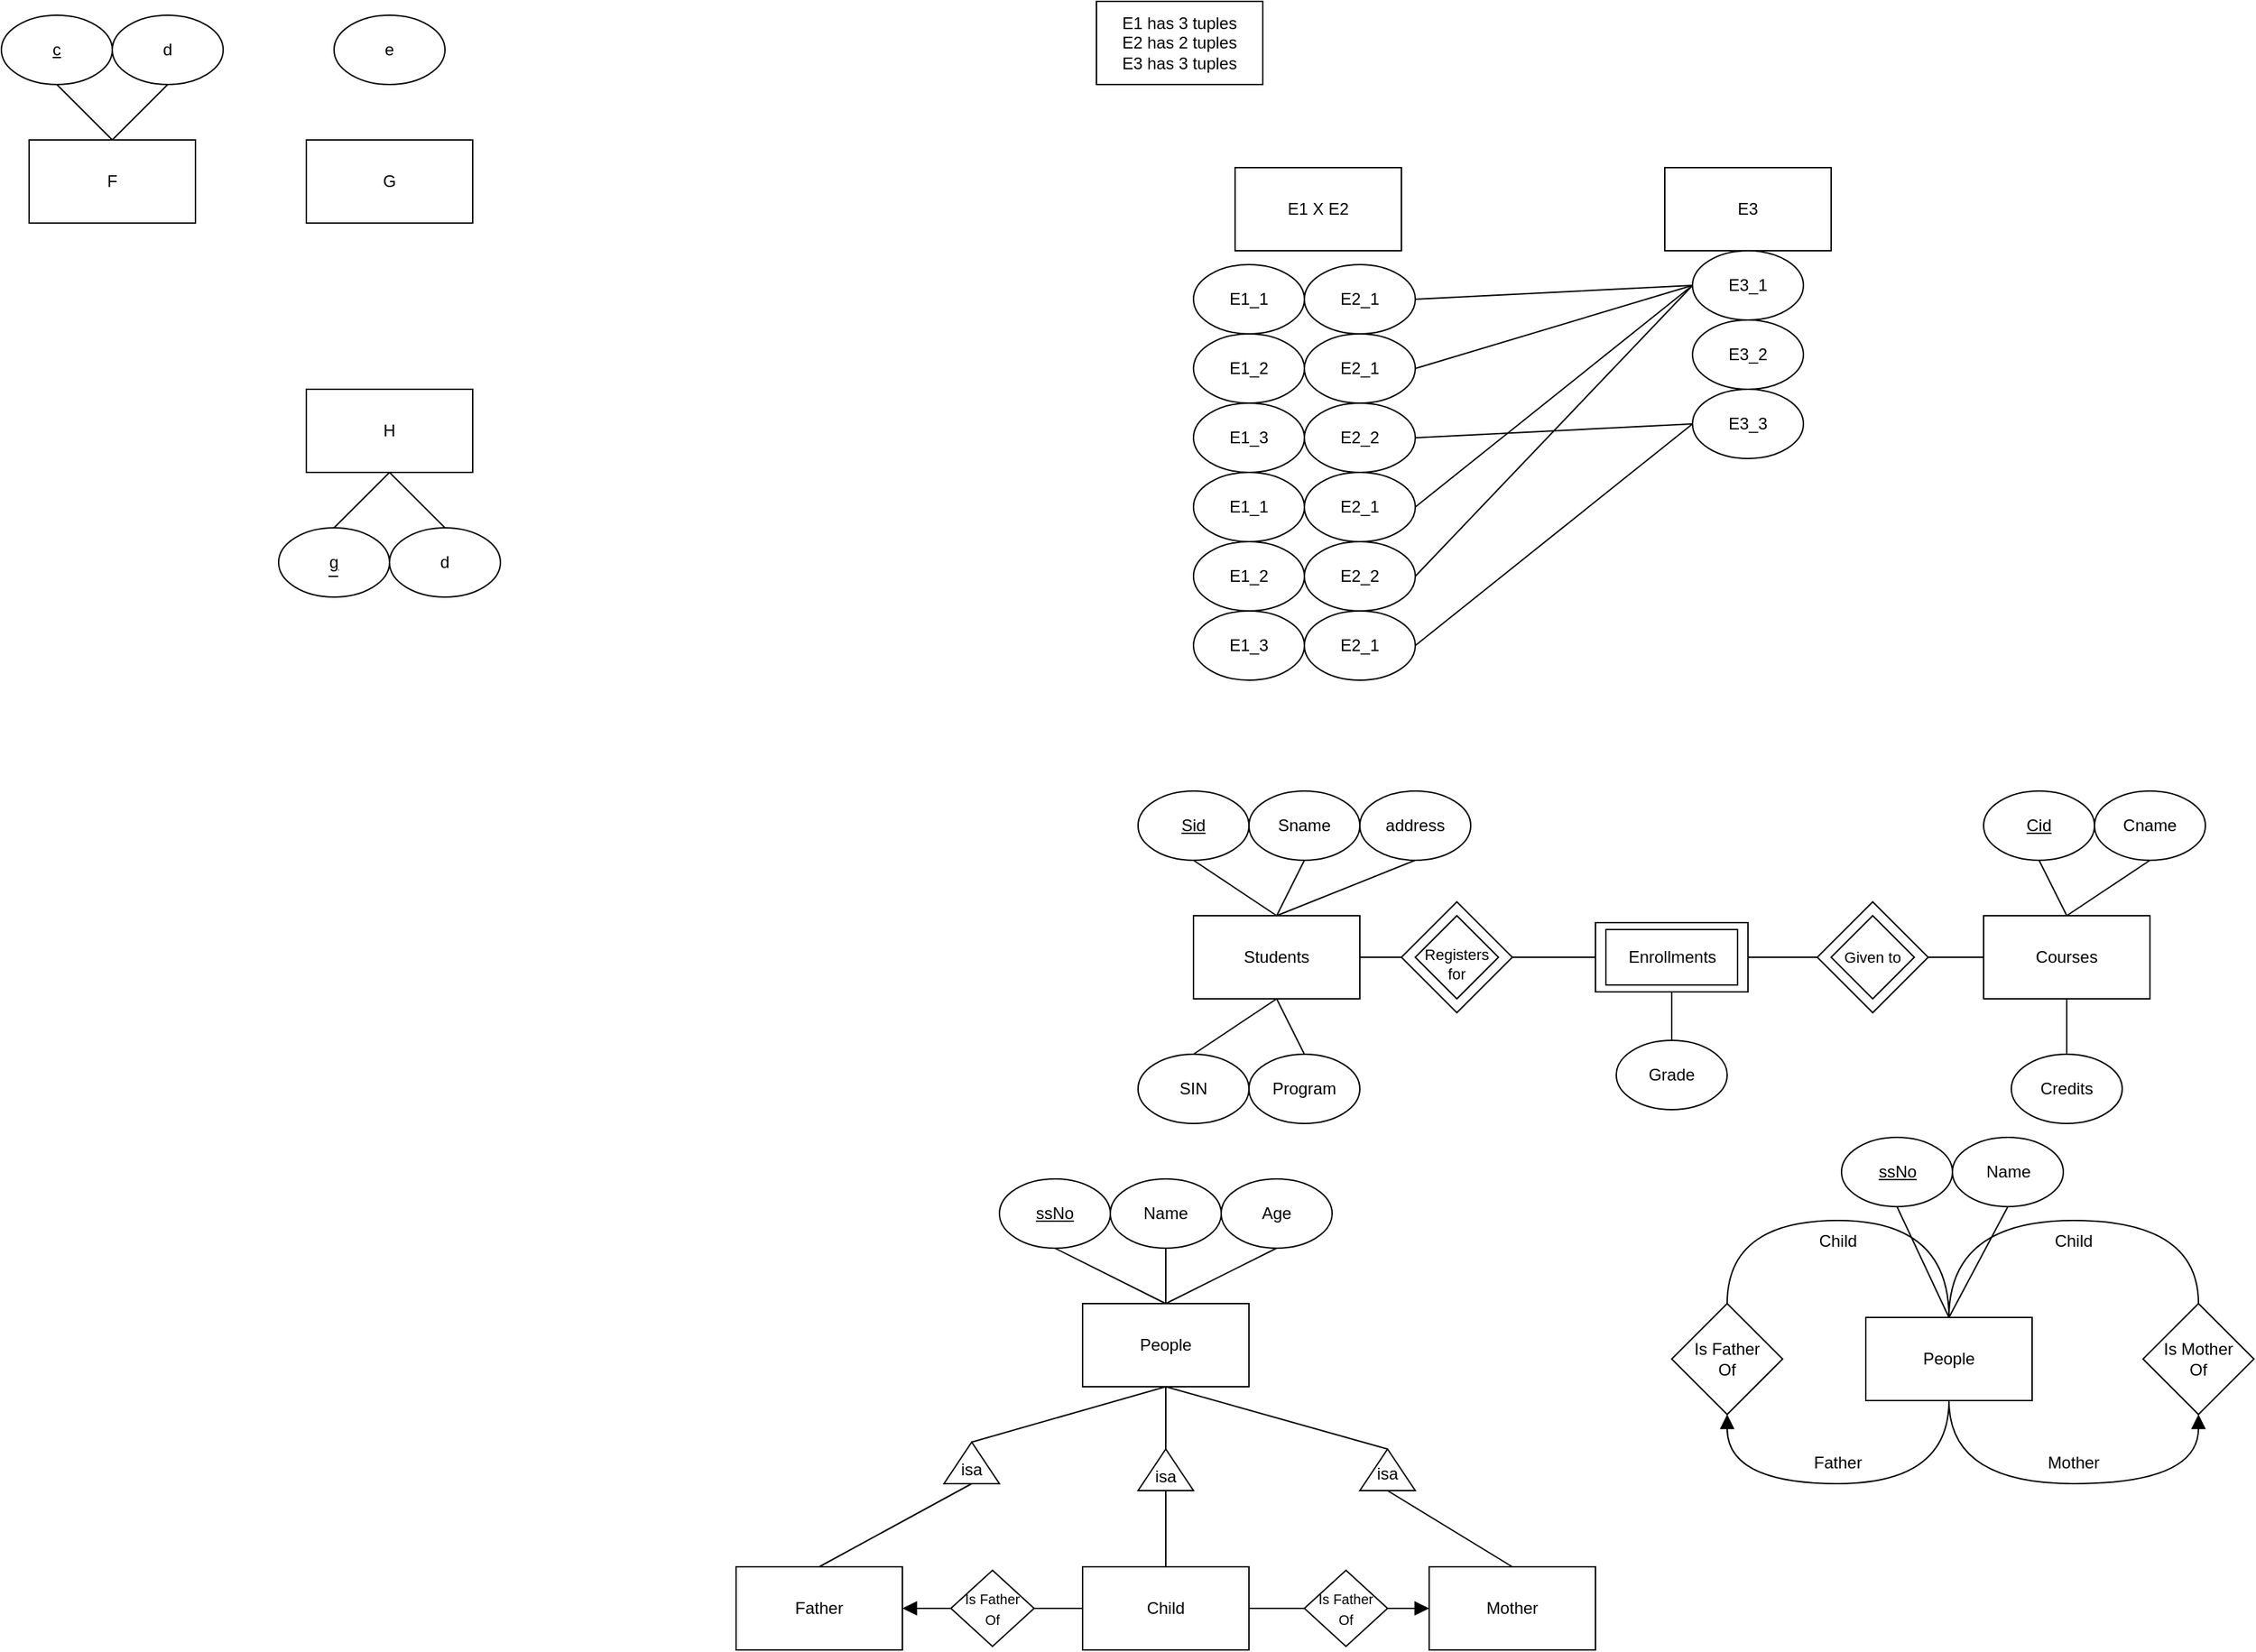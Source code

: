 <mxfile version="26.0.14">
  <diagram name="Page-1" id="ioZMCcdl6tFLgFhenAHJ">
    <mxGraphModel dx="1441" dy="625" grid="1" gridSize="10" guides="1" tooltips="1" connect="1" arrows="1" fold="1" page="1" pageScale="1" pageWidth="850" pageHeight="1100" math="0" shadow="0">
      <root>
        <mxCell id="0" />
        <mxCell id="1" parent="0" />
        <mxCell id="m-kKn_yDEd9-EeiDfFCF-27" value="" style="rounded=0;whiteSpace=wrap;html=1;" parent="1" vertex="1">
          <mxGeometry x="370" y="685" width="110" height="50" as="geometry" />
        </mxCell>
        <mxCell id="a4W7YT4PNdv-LCpokGBB-1" value="E1 has 3 tuples&lt;div&gt;E2 has 2 tuples&lt;/div&gt;&lt;div&gt;E3 has 3 tuples&lt;/div&gt;" style="rounded=0;whiteSpace=wrap;html=1;" parent="1" vertex="1">
          <mxGeometry x="10" y="20" width="120" height="60" as="geometry" />
        </mxCell>
        <mxCell id="a4W7YT4PNdv-LCpokGBB-2" value="E1_1" style="ellipse;whiteSpace=wrap;html=1;" parent="1" vertex="1">
          <mxGeometry x="80" y="210" width="80" height="50" as="geometry" />
        </mxCell>
        <mxCell id="a4W7YT4PNdv-LCpokGBB-3" value="E1_2" style="ellipse;whiteSpace=wrap;html=1;" parent="1" vertex="1">
          <mxGeometry x="80" y="260" width="80" height="50" as="geometry" />
        </mxCell>
        <mxCell id="a4W7YT4PNdv-LCpokGBB-4" value="E1_3" style="ellipse;whiteSpace=wrap;html=1;" parent="1" vertex="1">
          <mxGeometry x="80" y="310" width="80" height="50" as="geometry" />
        </mxCell>
        <mxCell id="a4W7YT4PNdv-LCpokGBB-5" value="E1 X E2" style="rounded=0;whiteSpace=wrap;html=1;" parent="1" vertex="1">
          <mxGeometry x="110" y="140" width="120" height="60" as="geometry" />
        </mxCell>
        <mxCell id="a4W7YT4PNdv-LCpokGBB-6" value="E1_1" style="ellipse;whiteSpace=wrap;html=1;" parent="1" vertex="1">
          <mxGeometry x="80" y="360" width="80" height="50" as="geometry" />
        </mxCell>
        <mxCell id="a4W7YT4PNdv-LCpokGBB-7" value="E1_2" style="ellipse;whiteSpace=wrap;html=1;" parent="1" vertex="1">
          <mxGeometry x="80" y="410" width="80" height="50" as="geometry" />
        </mxCell>
        <mxCell id="a4W7YT4PNdv-LCpokGBB-8" value="E1_3" style="ellipse;whiteSpace=wrap;html=1;" parent="1" vertex="1">
          <mxGeometry x="80" y="460" width="80" height="50" as="geometry" />
        </mxCell>
        <mxCell id="a4W7YT4PNdv-LCpokGBB-9" value="E2_1" style="ellipse;whiteSpace=wrap;html=1;" parent="1" vertex="1">
          <mxGeometry x="160" y="210" width="80" height="50" as="geometry" />
        </mxCell>
        <mxCell id="a4W7YT4PNdv-LCpokGBB-10" value="E2_1" style="ellipse;whiteSpace=wrap;html=1;" parent="1" vertex="1">
          <mxGeometry x="160" y="260" width="80" height="50" as="geometry" />
        </mxCell>
        <mxCell id="a4W7YT4PNdv-LCpokGBB-11" value="E2_2" style="ellipse;whiteSpace=wrap;html=1;" parent="1" vertex="1">
          <mxGeometry x="160" y="310" width="80" height="50" as="geometry" />
        </mxCell>
        <mxCell id="a4W7YT4PNdv-LCpokGBB-12" value="E2_1" style="ellipse;whiteSpace=wrap;html=1;" parent="1" vertex="1">
          <mxGeometry x="160" y="360" width="80" height="50" as="geometry" />
        </mxCell>
        <mxCell id="a4W7YT4PNdv-LCpokGBB-13" value="E2_2" style="ellipse;whiteSpace=wrap;html=1;" parent="1" vertex="1">
          <mxGeometry x="160" y="410" width="80" height="50" as="geometry" />
        </mxCell>
        <mxCell id="a4W7YT4PNdv-LCpokGBB-14" value="E2_1" style="ellipse;whiteSpace=wrap;html=1;" parent="1" vertex="1">
          <mxGeometry x="160" y="460" width="80" height="50" as="geometry" />
        </mxCell>
        <mxCell id="a4W7YT4PNdv-LCpokGBB-15" value="E3" style="rounded=0;whiteSpace=wrap;html=1;" parent="1" vertex="1">
          <mxGeometry x="420" y="140" width="120" height="60" as="geometry" />
        </mxCell>
        <mxCell id="a4W7YT4PNdv-LCpokGBB-17" value="E3_1" style="ellipse;whiteSpace=wrap;html=1;" parent="1" vertex="1">
          <mxGeometry x="440" y="200" width="80" height="50" as="geometry" />
        </mxCell>
        <mxCell id="a4W7YT4PNdv-LCpokGBB-18" value="E3_2" style="ellipse;whiteSpace=wrap;html=1;" parent="1" vertex="1">
          <mxGeometry x="440" y="250" width="80" height="50" as="geometry" />
        </mxCell>
        <mxCell id="a4W7YT4PNdv-LCpokGBB-19" value="E3_3" style="ellipse;whiteSpace=wrap;html=1;" parent="1" vertex="1">
          <mxGeometry x="440" y="300" width="80" height="50" as="geometry" />
        </mxCell>
        <mxCell id="a4W7YT4PNdv-LCpokGBB-20" value="" style="endArrow=none;html=1;rounded=0;exitX=1;exitY=0.5;exitDx=0;exitDy=0;entryX=0;entryY=0.5;entryDx=0;entryDy=0;" parent="1" source="a4W7YT4PNdv-LCpokGBB-9" target="a4W7YT4PNdv-LCpokGBB-17" edge="1">
          <mxGeometry width="50" height="50" relative="1" as="geometry">
            <mxPoint x="400" y="410" as="sourcePoint" />
            <mxPoint x="450" y="360" as="targetPoint" />
          </mxGeometry>
        </mxCell>
        <mxCell id="a4W7YT4PNdv-LCpokGBB-21" value="" style="endArrow=none;html=1;rounded=0;exitX=1;exitY=0.5;exitDx=0;exitDy=0;entryX=0;entryY=0.5;entryDx=0;entryDy=0;" parent="1" source="a4W7YT4PNdv-LCpokGBB-10" target="a4W7YT4PNdv-LCpokGBB-17" edge="1">
          <mxGeometry width="50" height="50" relative="1" as="geometry">
            <mxPoint x="250" y="245" as="sourcePoint" />
            <mxPoint x="450" y="235" as="targetPoint" />
          </mxGeometry>
        </mxCell>
        <mxCell id="a4W7YT4PNdv-LCpokGBB-22" value="" style="endArrow=none;html=1;rounded=0;exitX=1;exitY=0.5;exitDx=0;exitDy=0;entryX=0;entryY=0.5;entryDx=0;entryDy=0;" parent="1" source="a4W7YT4PNdv-LCpokGBB-11" target="a4W7YT4PNdv-LCpokGBB-19" edge="1">
          <mxGeometry width="50" height="50" relative="1" as="geometry">
            <mxPoint x="260" y="255" as="sourcePoint" />
            <mxPoint x="460" y="245" as="targetPoint" />
          </mxGeometry>
        </mxCell>
        <mxCell id="a4W7YT4PNdv-LCpokGBB-23" value="" style="endArrow=none;html=1;rounded=0;exitX=1;exitY=0.5;exitDx=0;exitDy=0;entryX=0;entryY=0.5;entryDx=0;entryDy=0;" parent="1" source="a4W7YT4PNdv-LCpokGBB-12" target="a4W7YT4PNdv-LCpokGBB-17" edge="1">
          <mxGeometry width="50" height="50" relative="1" as="geometry">
            <mxPoint x="270" y="265" as="sourcePoint" />
            <mxPoint x="470" y="255" as="targetPoint" />
          </mxGeometry>
        </mxCell>
        <mxCell id="a4W7YT4PNdv-LCpokGBB-24" value="" style="endArrow=none;html=1;rounded=0;exitX=1;exitY=0.5;exitDx=0;exitDy=0;entryX=0;entryY=0.5;entryDx=0;entryDy=0;" parent="1" source="a4W7YT4PNdv-LCpokGBB-13" target="a4W7YT4PNdv-LCpokGBB-17" edge="1">
          <mxGeometry width="50" height="50" relative="1" as="geometry">
            <mxPoint x="280" y="275" as="sourcePoint" />
            <mxPoint x="480" y="265" as="targetPoint" />
          </mxGeometry>
        </mxCell>
        <mxCell id="a4W7YT4PNdv-LCpokGBB-25" value="" style="endArrow=none;html=1;rounded=0;exitX=1;exitY=0.5;exitDx=0;exitDy=0;entryX=0;entryY=0.5;entryDx=0;entryDy=0;" parent="1" source="a4W7YT4PNdv-LCpokGBB-14" target="a4W7YT4PNdv-LCpokGBB-19" edge="1">
          <mxGeometry width="50" height="50" relative="1" as="geometry">
            <mxPoint x="290" y="285" as="sourcePoint" />
            <mxPoint x="490" y="275" as="targetPoint" />
          </mxGeometry>
        </mxCell>
        <mxCell id="m-kKn_yDEd9-EeiDfFCF-1" value="Students" style="rounded=0;whiteSpace=wrap;html=1;" parent="1" vertex="1">
          <mxGeometry x="80" y="680" width="120" height="60" as="geometry" />
        </mxCell>
        <mxCell id="m-kKn_yDEd9-EeiDfFCF-2" value="&lt;u&gt;Sid&lt;/u&gt;" style="ellipse;whiteSpace=wrap;html=1;" parent="1" vertex="1">
          <mxGeometry x="40" y="590" width="80" height="50" as="geometry" />
        </mxCell>
        <mxCell id="m-kKn_yDEd9-EeiDfFCF-3" value="Sname" style="ellipse;whiteSpace=wrap;html=1;" parent="1" vertex="1">
          <mxGeometry x="120" y="590" width="80" height="50" as="geometry" />
        </mxCell>
        <mxCell id="m-kKn_yDEd9-EeiDfFCF-4" value="address" style="ellipse;whiteSpace=wrap;html=1;" parent="1" vertex="1">
          <mxGeometry x="200" y="590" width="80" height="50" as="geometry" />
        </mxCell>
        <mxCell id="m-kKn_yDEd9-EeiDfFCF-5" value="SIN" style="ellipse;whiteSpace=wrap;html=1;" parent="1" vertex="1">
          <mxGeometry x="40" y="780" width="80" height="50" as="geometry" />
        </mxCell>
        <mxCell id="m-kKn_yDEd9-EeiDfFCF-6" value="Program" style="ellipse;whiteSpace=wrap;html=1;" parent="1" vertex="1">
          <mxGeometry x="120" y="780" width="80" height="50" as="geometry" />
        </mxCell>
        <mxCell id="m-kKn_yDEd9-EeiDfFCF-7" value="" style="endArrow=none;html=1;rounded=0;fontSize=12;startSize=8;endSize=8;curved=1;exitX=0.5;exitY=1;exitDx=0;exitDy=0;entryX=0.5;entryY=0;entryDx=0;entryDy=0;" parent="1" source="m-kKn_yDEd9-EeiDfFCF-2" target="m-kKn_yDEd9-EeiDfFCF-1" edge="1">
          <mxGeometry width="50" height="50" relative="1" as="geometry">
            <mxPoint x="130" y="810" as="sourcePoint" />
            <mxPoint x="180" y="760" as="targetPoint" />
          </mxGeometry>
        </mxCell>
        <mxCell id="m-kKn_yDEd9-EeiDfFCF-9" value="" style="endArrow=none;html=1;rounded=0;fontSize=12;startSize=8;endSize=8;curved=1;exitX=0.5;exitY=1;exitDx=0;exitDy=0;entryX=0.5;entryY=0;entryDx=0;entryDy=0;" parent="1" source="m-kKn_yDEd9-EeiDfFCF-3" target="m-kKn_yDEd9-EeiDfFCF-1" edge="1">
          <mxGeometry width="50" height="50" relative="1" as="geometry">
            <mxPoint x="90" y="650" as="sourcePoint" />
            <mxPoint x="150" y="690" as="targetPoint" />
          </mxGeometry>
        </mxCell>
        <mxCell id="m-kKn_yDEd9-EeiDfFCF-10" value="" style="endArrow=none;html=1;rounded=0;fontSize=12;startSize=8;endSize=8;curved=1;exitX=0.5;exitY=1;exitDx=0;exitDy=0;entryX=0.5;entryY=0;entryDx=0;entryDy=0;" parent="1" source="m-kKn_yDEd9-EeiDfFCF-4" target="m-kKn_yDEd9-EeiDfFCF-1" edge="1">
          <mxGeometry width="50" height="50" relative="1" as="geometry">
            <mxPoint x="100" y="660" as="sourcePoint" />
            <mxPoint x="160" y="700" as="targetPoint" />
          </mxGeometry>
        </mxCell>
        <mxCell id="m-kKn_yDEd9-EeiDfFCF-11" value="" style="endArrow=none;html=1;rounded=0;fontSize=12;startSize=8;endSize=8;curved=1;exitX=0.5;exitY=1;exitDx=0;exitDy=0;entryX=0.5;entryY=0;entryDx=0;entryDy=0;" parent="1" source="m-kKn_yDEd9-EeiDfFCF-1" target="m-kKn_yDEd9-EeiDfFCF-5" edge="1">
          <mxGeometry width="50" height="50" relative="1" as="geometry">
            <mxPoint x="110" y="670" as="sourcePoint" />
            <mxPoint x="170" y="710" as="targetPoint" />
          </mxGeometry>
        </mxCell>
        <mxCell id="m-kKn_yDEd9-EeiDfFCF-12" value="" style="endArrow=none;html=1;rounded=0;fontSize=12;startSize=8;endSize=8;curved=1;exitX=0.5;exitY=1;exitDx=0;exitDy=0;entryX=0.5;entryY=0;entryDx=0;entryDy=0;" parent="1" source="m-kKn_yDEd9-EeiDfFCF-1" target="m-kKn_yDEd9-EeiDfFCF-6" edge="1">
          <mxGeometry width="50" height="50" relative="1" as="geometry">
            <mxPoint x="120" y="680" as="sourcePoint" />
            <mxPoint x="180" y="720" as="targetPoint" />
          </mxGeometry>
        </mxCell>
        <mxCell id="m-kKn_yDEd9-EeiDfFCF-14" value="" style="endArrow=none;html=1;rounded=0;fontSize=12;startSize=8;endSize=8;curved=1;exitX=1;exitY=0.5;exitDx=0;exitDy=0;entryX=0;entryY=0.5;entryDx=0;entryDy=0;" parent="1" source="m-kKn_yDEd9-EeiDfFCF-1" edge="1">
          <mxGeometry width="50" height="50" relative="1" as="geometry">
            <mxPoint x="290" y="770" as="sourcePoint" />
            <mxPoint x="235" y="710" as="targetPoint" />
          </mxGeometry>
        </mxCell>
        <mxCell id="m-kKn_yDEd9-EeiDfFCF-15" value="Courses" style="rounded=0;whiteSpace=wrap;html=1;" parent="1" vertex="1">
          <mxGeometry x="650" y="680" width="120" height="60" as="geometry" />
        </mxCell>
        <mxCell id="m-kKn_yDEd9-EeiDfFCF-17" value="&lt;u&gt;Cid&lt;/u&gt;" style="ellipse;whiteSpace=wrap;html=1;" parent="1" vertex="1">
          <mxGeometry x="650" y="590" width="80" height="50" as="geometry" />
        </mxCell>
        <mxCell id="m-kKn_yDEd9-EeiDfFCF-18" value="" style="endArrow=none;html=1;rounded=0;fontSize=12;startSize=8;endSize=8;curved=1;entryX=0.5;entryY=1;entryDx=0;entryDy=0;exitX=0.5;exitY=0;exitDx=0;exitDy=0;" parent="1" source="m-kKn_yDEd9-EeiDfFCF-15" target="m-kKn_yDEd9-EeiDfFCF-17" edge="1">
          <mxGeometry width="50" height="50" relative="1" as="geometry">
            <mxPoint x="510" y="680" as="sourcePoint" />
            <mxPoint x="560" y="630" as="targetPoint" />
          </mxGeometry>
        </mxCell>
        <mxCell id="m-kKn_yDEd9-EeiDfFCF-19" value="Cname" style="ellipse;whiteSpace=wrap;html=1;" parent="1" vertex="1">
          <mxGeometry x="730" y="590" width="80" height="50" as="geometry" />
        </mxCell>
        <mxCell id="m-kKn_yDEd9-EeiDfFCF-20" value="" style="endArrow=none;html=1;rounded=0;fontSize=12;startSize=8;endSize=8;curved=1;entryX=0.5;entryY=1;entryDx=0;entryDy=0;exitX=0.5;exitY=0;exitDx=0;exitDy=0;" parent="1" source="m-kKn_yDEd9-EeiDfFCF-15" target="m-kKn_yDEd9-EeiDfFCF-19" edge="1">
          <mxGeometry width="50" height="50" relative="1" as="geometry">
            <mxPoint x="720" y="690" as="sourcePoint" />
            <mxPoint x="700" y="650" as="targetPoint" />
          </mxGeometry>
        </mxCell>
        <mxCell id="m-kKn_yDEd9-EeiDfFCF-21" value="" style="endArrow=none;html=1;rounded=0;fontSize=12;startSize=8;endSize=8;curved=1;entryX=0.5;entryY=1;entryDx=0;entryDy=0;exitX=0.5;exitY=0;exitDx=0;exitDy=0;" parent="1" source="m-kKn_yDEd9-EeiDfFCF-22" target="m-kKn_yDEd9-EeiDfFCF-15" edge="1">
          <mxGeometry width="50" height="50" relative="1" as="geometry">
            <mxPoint x="710" y="780" as="sourcePoint" />
            <mxPoint x="710" y="660" as="targetPoint" />
          </mxGeometry>
        </mxCell>
        <mxCell id="m-kKn_yDEd9-EeiDfFCF-22" value="Credits" style="ellipse;whiteSpace=wrap;html=1;" parent="1" vertex="1">
          <mxGeometry x="670" y="780" width="80" height="50" as="geometry" />
        </mxCell>
        <mxCell id="m-kKn_yDEd9-EeiDfFCF-23" value="Grade" style="ellipse;whiteSpace=wrap;html=1;" parent="1" vertex="1">
          <mxGeometry x="385" y="770" width="80" height="50" as="geometry" />
        </mxCell>
        <mxCell id="m-kKn_yDEd9-EeiDfFCF-24" value="" style="endArrow=none;html=1;rounded=0;fontSize=12;startSize=8;endSize=8;curved=1;exitX=0.5;exitY=1;exitDx=0;exitDy=0;entryX=0.5;entryY=0;entryDx=0;entryDy=0;" parent="1" source="m-kKn_yDEd9-EeiDfFCF-27" target="m-kKn_yDEd9-EeiDfFCF-23" edge="1">
          <mxGeometry width="50" height="50" relative="1" as="geometry">
            <mxPoint x="155" y="650" as="sourcePoint" />
            <mxPoint x="175" y="690" as="targetPoint" />
          </mxGeometry>
        </mxCell>
        <mxCell id="m-kKn_yDEd9-EeiDfFCF-26" value="Enrollments" style="rounded=0;whiteSpace=wrap;html=1;" parent="1" vertex="1">
          <mxGeometry x="377.5" y="690" width="95" height="40" as="geometry" />
        </mxCell>
        <mxCell id="m-kKn_yDEd9-EeiDfFCF-28" value="" style="rhombus;whiteSpace=wrap;html=1;" parent="1" vertex="1">
          <mxGeometry x="230" y="670" width="80" height="80" as="geometry" />
        </mxCell>
        <mxCell id="m-kKn_yDEd9-EeiDfFCF-29" value="" style="rhombus;whiteSpace=wrap;html=1;verticalAlign=middle;" parent="1" vertex="1">
          <mxGeometry x="240" y="680" width="60" height="60" as="geometry" />
        </mxCell>
        <mxCell id="m-kKn_yDEd9-EeiDfFCF-30" value="Registers for" style="text;html=1;align=center;verticalAlign=middle;whiteSpace=wrap;rounded=0;fontSize=11;" parent="1" vertex="1">
          <mxGeometry x="240" y="700" width="60" height="30" as="geometry" />
        </mxCell>
        <mxCell id="m-kKn_yDEd9-EeiDfFCF-31" value="" style="endArrow=none;html=1;rounded=0;fontSize=12;startSize=8;endSize=8;curved=1;exitX=1;exitY=0.5;exitDx=0;exitDy=0;entryX=0;entryY=0.5;entryDx=0;entryDy=0;" parent="1" source="m-kKn_yDEd9-EeiDfFCF-28" target="m-kKn_yDEd9-EeiDfFCF-27" edge="1">
          <mxGeometry width="50" height="50" relative="1" as="geometry">
            <mxPoint x="470" y="690" as="sourcePoint" />
            <mxPoint x="520" y="640" as="targetPoint" />
          </mxGeometry>
        </mxCell>
        <mxCell id="m-kKn_yDEd9-EeiDfFCF-32" value="" style="rhombus;whiteSpace=wrap;html=1;" parent="1" vertex="1">
          <mxGeometry x="530" y="670" width="80" height="80" as="geometry" />
        </mxCell>
        <mxCell id="m-kKn_yDEd9-EeiDfFCF-33" value="" style="rhombus;whiteSpace=wrap;html=1;verticalAlign=middle;" parent="1" vertex="1">
          <mxGeometry x="540" y="680" width="60" height="60" as="geometry" />
        </mxCell>
        <mxCell id="m-kKn_yDEd9-EeiDfFCF-34" value="Given to" style="text;html=1;align=center;verticalAlign=middle;whiteSpace=wrap;rounded=0;fontSize=11;" parent="1" vertex="1">
          <mxGeometry x="540" y="695" width="60" height="30" as="geometry" />
        </mxCell>
        <mxCell id="m-kKn_yDEd9-EeiDfFCF-35" value="" style="endArrow=none;html=1;rounded=0;fontSize=12;startSize=8;endSize=8;curved=1;exitX=0;exitY=0.5;exitDx=0;exitDy=0;entryX=1;entryY=0.5;entryDx=0;entryDy=0;" parent="1" source="m-kKn_yDEd9-EeiDfFCF-15" target="m-kKn_yDEd9-EeiDfFCF-32" edge="1">
          <mxGeometry width="50" height="50" relative="1" as="geometry">
            <mxPoint x="320" y="720" as="sourcePoint" />
            <mxPoint x="380" y="720" as="targetPoint" />
          </mxGeometry>
        </mxCell>
        <mxCell id="m-kKn_yDEd9-EeiDfFCF-36" value="" style="endArrow=none;html=1;rounded=0;fontSize=12;startSize=8;endSize=8;curved=1;exitX=1;exitY=0.5;exitDx=0;exitDy=0;entryX=0;entryY=0.5;entryDx=0;entryDy=0;" parent="1" source="m-kKn_yDEd9-EeiDfFCF-27" target="m-kKn_yDEd9-EeiDfFCF-32" edge="1">
          <mxGeometry width="50" height="50" relative="1" as="geometry">
            <mxPoint x="330" y="730" as="sourcePoint" />
            <mxPoint x="390" y="730" as="targetPoint" />
          </mxGeometry>
        </mxCell>
        <mxCell id="m-kKn_yDEd9-EeiDfFCF-37" value="People" style="rounded=0;whiteSpace=wrap;html=1;" parent="1" vertex="1">
          <mxGeometry x="565" y="970" width="120" height="60" as="geometry" />
        </mxCell>
        <mxCell id="m-kKn_yDEd9-EeiDfFCF-38" value="" style="rhombus;whiteSpace=wrap;html=1;" parent="1" vertex="1">
          <mxGeometry x="765" y="960" width="80" height="80" as="geometry" />
        </mxCell>
        <mxCell id="m-kKn_yDEd9-EeiDfFCF-42" value="Is Mother Of" style="text;html=1;align=center;verticalAlign=middle;whiteSpace=wrap;rounded=0;" parent="1" vertex="1">
          <mxGeometry x="775" y="985" width="60" height="30" as="geometry" />
        </mxCell>
        <mxCell id="m-kKn_yDEd9-EeiDfFCF-43" value="" style="endArrow=block;html=1;rounded=0;fontSize=12;startSize=8;endSize=8;curved=1;exitX=0.5;exitY=1;exitDx=0;exitDy=0;entryX=0.5;entryY=1;entryDx=0;entryDy=0;edgeStyle=orthogonalEdgeStyle;startFill=0;endFill=1;" parent="1" source="m-kKn_yDEd9-EeiDfFCF-37" target="m-kKn_yDEd9-EeiDfFCF-38" edge="1">
          <mxGeometry width="50" height="50" relative="1" as="geometry">
            <mxPoint x="885" y="1030" as="sourcePoint" />
            <mxPoint x="935" y="980" as="targetPoint" />
            <Array as="points">
              <mxPoint x="625" y="1090" />
              <mxPoint x="805" y="1090" />
            </Array>
          </mxGeometry>
        </mxCell>
        <mxCell id="m-kKn_yDEd9-EeiDfFCF-44" value="" style="endArrow=none;html=1;rounded=0;fontSize=12;startSize=8;endSize=8;curved=1;exitX=0.5;exitY=0;exitDx=0;exitDy=0;entryX=0.5;entryY=0;entryDx=0;entryDy=0;edgeStyle=orthogonalEdgeStyle;startFill=0;" parent="1" source="m-kKn_yDEd9-EeiDfFCF-38" target="m-kKn_yDEd9-EeiDfFCF-37" edge="1">
          <mxGeometry width="50" height="50" relative="1" as="geometry">
            <mxPoint x="885" y="1030" as="sourcePoint" />
            <mxPoint x="935" y="980" as="targetPoint" />
            <Array as="points">
              <mxPoint x="805" y="900" />
              <mxPoint x="625" y="900" />
            </Array>
          </mxGeometry>
        </mxCell>
        <mxCell id="m-kKn_yDEd9-EeiDfFCF-45" value="Mother" style="text;html=1;align=center;verticalAlign=middle;whiteSpace=wrap;rounded=0;" parent="1" vertex="1">
          <mxGeometry x="685" y="1060" width="60" height="30" as="geometry" />
        </mxCell>
        <mxCell id="m-kKn_yDEd9-EeiDfFCF-46" value="Child" style="text;html=1;align=center;verticalAlign=middle;whiteSpace=wrap;rounded=0;" parent="1" vertex="1">
          <mxGeometry x="685" y="900" width="60" height="30" as="geometry" />
        </mxCell>
        <mxCell id="m-kKn_yDEd9-EeiDfFCF-47" value="Is Father&lt;div&gt;Of&lt;/div&gt;" style="rhombus;whiteSpace=wrap;html=1;" parent="1" vertex="1">
          <mxGeometry x="425" y="960" width="80" height="80" as="geometry" />
        </mxCell>
        <mxCell id="m-kKn_yDEd9-EeiDfFCF-48" value="" style="endArrow=block;html=1;rounded=0;fontSize=12;startSize=8;endSize=8;curved=1;exitX=0.5;exitY=1;exitDx=0;exitDy=0;entryX=0.5;entryY=1;entryDx=0;entryDy=0;edgeStyle=orthogonalEdgeStyle;endFill=1;" parent="1" source="m-kKn_yDEd9-EeiDfFCF-37" target="m-kKn_yDEd9-EeiDfFCF-47" edge="1">
          <mxGeometry width="50" height="50" relative="1" as="geometry">
            <mxPoint x="635" y="940" as="sourcePoint" />
            <mxPoint x="685" y="890" as="targetPoint" />
            <Array as="points">
              <mxPoint x="625" y="1090" />
              <mxPoint x="465" y="1090" />
            </Array>
          </mxGeometry>
        </mxCell>
        <mxCell id="m-kKn_yDEd9-EeiDfFCF-49" value="Father" style="text;html=1;align=center;verticalAlign=middle;whiteSpace=wrap;rounded=0;" parent="1" vertex="1">
          <mxGeometry x="515" y="1060" width="60" height="30" as="geometry" />
        </mxCell>
        <mxCell id="m-kKn_yDEd9-EeiDfFCF-50" value="" style="endArrow=none;html=1;rounded=0;fontSize=12;startSize=8;endSize=8;curved=1;exitX=0.5;exitY=0;exitDx=0;exitDy=0;entryX=0.5;entryY=0;entryDx=0;entryDy=0;edgeStyle=orthogonalEdgeStyle;startFill=0;" parent="1" source="m-kKn_yDEd9-EeiDfFCF-47" target="m-kKn_yDEd9-EeiDfFCF-37" edge="1">
          <mxGeometry width="50" height="50" relative="1" as="geometry">
            <mxPoint x="635" y="940" as="sourcePoint" />
            <mxPoint x="685" y="890" as="targetPoint" />
            <Array as="points">
              <mxPoint x="465" y="900" />
              <mxPoint x="625" y="900" />
            </Array>
          </mxGeometry>
        </mxCell>
        <mxCell id="m-kKn_yDEd9-EeiDfFCF-51" value="Child" style="text;html=1;align=center;verticalAlign=middle;whiteSpace=wrap;rounded=0;" parent="1" vertex="1">
          <mxGeometry x="515" y="900" width="60" height="30" as="geometry" />
        </mxCell>
        <mxCell id="m-kKn_yDEd9-EeiDfFCF-52" value="&lt;u&gt;ssNo&lt;/u&gt;" style="ellipse;whiteSpace=wrap;html=1;" parent="1" vertex="1">
          <mxGeometry x="547.5" y="840" width="80" height="50" as="geometry" />
        </mxCell>
        <mxCell id="m-kKn_yDEd9-EeiDfFCF-53" value="Name" style="ellipse;whiteSpace=wrap;html=1;" parent="1" vertex="1">
          <mxGeometry x="627.5" y="840" width="80" height="50" as="geometry" />
        </mxCell>
        <mxCell id="m-kKn_yDEd9-EeiDfFCF-54" value="" style="endArrow=none;html=1;rounded=0;fontSize=12;startSize=8;endSize=8;curved=1;entryX=0.5;entryY=1;entryDx=0;entryDy=0;exitX=0.5;exitY=0;exitDx=0;exitDy=0;" parent="1" source="m-kKn_yDEd9-EeiDfFCF-37" target="m-kKn_yDEd9-EeiDfFCF-52" edge="1">
          <mxGeometry width="50" height="50" relative="1" as="geometry">
            <mxPoint x="605" y="950" as="sourcePoint" />
            <mxPoint x="655" y="900" as="targetPoint" />
          </mxGeometry>
        </mxCell>
        <mxCell id="m-kKn_yDEd9-EeiDfFCF-55" value="" style="endArrow=none;html=1;rounded=0;fontSize=12;startSize=8;endSize=8;curved=1;entryX=0.5;entryY=1;entryDx=0;entryDy=0;exitX=0.5;exitY=0;exitDx=0;exitDy=0;" parent="1" source="m-kKn_yDEd9-EeiDfFCF-37" target="m-kKn_yDEd9-EeiDfFCF-53" edge="1">
          <mxGeometry width="50" height="50" relative="1" as="geometry">
            <mxPoint x="635" y="980" as="sourcePoint" />
            <mxPoint x="598" y="900" as="targetPoint" />
          </mxGeometry>
        </mxCell>
        <mxCell id="m-kKn_yDEd9-EeiDfFCF-56" value="People" style="rounded=0;whiteSpace=wrap;html=1;" parent="1" vertex="1">
          <mxGeometry y="960" width="120" height="60" as="geometry" />
        </mxCell>
        <mxCell id="m-kKn_yDEd9-EeiDfFCF-57" value="&lt;u&gt;ssNo&lt;/u&gt;" style="ellipse;whiteSpace=wrap;html=1;" parent="1" vertex="1">
          <mxGeometry x="-60" y="870" width="80" height="50" as="geometry" />
        </mxCell>
        <mxCell id="m-kKn_yDEd9-EeiDfFCF-58" value="Name" style="ellipse;whiteSpace=wrap;html=1;" parent="1" vertex="1">
          <mxGeometry x="20" y="870" width="80" height="50" as="geometry" />
        </mxCell>
        <mxCell id="m-kKn_yDEd9-EeiDfFCF-59" value="Age" style="ellipse;whiteSpace=wrap;html=1;" parent="1" vertex="1">
          <mxGeometry x="100" y="870" width="80" height="50" as="geometry" />
        </mxCell>
        <mxCell id="m-kKn_yDEd9-EeiDfFCF-60" value="" style="endArrow=none;html=1;rounded=0;fontSize=12;startSize=8;endSize=8;curved=1;exitX=0.5;exitY=1;exitDx=0;exitDy=0;entryX=0.5;entryY=0;entryDx=0;entryDy=0;" parent="1" source="m-kKn_yDEd9-EeiDfFCF-57" target="m-kKn_yDEd9-EeiDfFCF-56" edge="1">
          <mxGeometry width="50" height="50" relative="1" as="geometry">
            <mxPoint x="70" y="970" as="sourcePoint" />
            <mxPoint x="120" y="920" as="targetPoint" />
          </mxGeometry>
        </mxCell>
        <mxCell id="m-kKn_yDEd9-EeiDfFCF-61" value="" style="endArrow=none;html=1;rounded=0;fontSize=12;startSize=8;endSize=8;curved=1;exitX=0.5;exitY=1;exitDx=0;exitDy=0;entryX=0.5;entryY=0;entryDx=0;entryDy=0;" parent="1" source="m-kKn_yDEd9-EeiDfFCF-58" target="m-kKn_yDEd9-EeiDfFCF-56" edge="1">
          <mxGeometry width="50" height="50" relative="1" as="geometry">
            <mxPoint x="-10" y="930" as="sourcePoint" />
            <mxPoint x="70" y="970" as="targetPoint" />
          </mxGeometry>
        </mxCell>
        <mxCell id="m-kKn_yDEd9-EeiDfFCF-62" value="" style="endArrow=none;html=1;rounded=0;fontSize=12;startSize=8;endSize=8;curved=1;exitX=0.5;exitY=1;exitDx=0;exitDy=0;entryX=0.5;entryY=0;entryDx=0;entryDy=0;" parent="1" source="m-kKn_yDEd9-EeiDfFCF-59" target="m-kKn_yDEd9-EeiDfFCF-56" edge="1">
          <mxGeometry width="50" height="50" relative="1" as="geometry">
            <mxPoint x="-10" y="930" as="sourcePoint" />
            <mxPoint x="70" y="970" as="targetPoint" />
          </mxGeometry>
        </mxCell>
        <mxCell id="m-kKn_yDEd9-EeiDfFCF-63" value="" style="endArrow=none;html=1;rounded=0;fontSize=12;startSize=8;endSize=8;curved=1;entryX=0.5;entryY=1;entryDx=0;entryDy=0;exitX=1;exitY=0.5;exitDx=0;exitDy=0;" parent="1" source="m-kKn_yDEd9-EeiDfFCF-65" target="m-kKn_yDEd9-EeiDfFCF-56" edge="1">
          <mxGeometry width="50" height="50" relative="1" as="geometry">
            <mxPoint x="-40" y="1070" as="sourcePoint" />
            <mxPoint x="50" y="1030" as="targetPoint" />
          </mxGeometry>
        </mxCell>
        <mxCell id="m-kKn_yDEd9-EeiDfFCF-64" value="" style="endArrow=none;html=1;rounded=0;fontSize=12;startSize=8;endSize=8;curved=1;entryX=0.5;entryY=1;entryDx=0;entryDy=0;exitX=1;exitY=0.5;exitDx=0;exitDy=0;" parent="1" source="m-kKn_yDEd9-EeiDfFCF-67" target="m-kKn_yDEd9-EeiDfFCF-56" edge="1">
          <mxGeometry width="50" height="50" relative="1" as="geometry">
            <mxPoint x="160" y="1070" as="sourcePoint" />
            <mxPoint x="70" y="1030" as="targetPoint" />
          </mxGeometry>
        </mxCell>
        <mxCell id="m-kKn_yDEd9-EeiDfFCF-65" value="" style="triangle;whiteSpace=wrap;html=1;rotation=-90;" parent="1" vertex="1">
          <mxGeometry x="-95" y="1055" width="30" height="40" as="geometry" />
        </mxCell>
        <mxCell id="m-kKn_yDEd9-EeiDfFCF-66" value="isa" style="text;html=1;align=center;verticalAlign=middle;whiteSpace=wrap;rounded=0;" parent="1" vertex="1">
          <mxGeometry x="-110" y="1070" width="60" height="20" as="geometry" />
        </mxCell>
        <mxCell id="m-kKn_yDEd9-EeiDfFCF-67" value="" style="triangle;whiteSpace=wrap;html=1;rotation=-90;" parent="1" vertex="1">
          <mxGeometry x="205" y="1060" width="30" height="40" as="geometry" />
        </mxCell>
        <mxCell id="m-kKn_yDEd9-EeiDfFCF-68" value="isa" style="text;html=1;align=center;verticalAlign=middle;whiteSpace=wrap;rounded=0;" parent="1" vertex="1">
          <mxGeometry x="190" y="1070" width="60" height="25" as="geometry" />
        </mxCell>
        <mxCell id="m-kKn_yDEd9-EeiDfFCF-69" value="" style="endArrow=none;html=1;rounded=0;fontSize=12;startSize=8;endSize=8;curved=1;exitX=0.5;exitY=1;exitDx=0;exitDy=0;entryX=0.5;entryY=0;entryDx=0;entryDy=0;" parent="1" source="m-kKn_yDEd9-EeiDfFCF-66" target="m-kKn_yDEd9-EeiDfFCF-71" edge="1">
          <mxGeometry width="50" height="50" relative="1" as="geometry">
            <mxPoint x="50" y="1100" as="sourcePoint" />
            <mxPoint x="-35" y="1150" as="targetPoint" />
          </mxGeometry>
        </mxCell>
        <mxCell id="m-kKn_yDEd9-EeiDfFCF-70" value="" style="endArrow=none;html=1;rounded=0;fontSize=12;startSize=8;endSize=8;curved=1;exitX=0.5;exitY=1;exitDx=0;exitDy=0;entryX=0.5;entryY=0;entryDx=0;entryDy=0;" parent="1" source="m-kKn_yDEd9-EeiDfFCF-68" target="m-kKn_yDEd9-EeiDfFCF-72" edge="1">
          <mxGeometry width="50" height="50" relative="1" as="geometry">
            <mxPoint x="159.17" y="1100" as="sourcePoint" />
            <mxPoint x="159.17" y="1155" as="targetPoint" />
          </mxGeometry>
        </mxCell>
        <mxCell id="m-kKn_yDEd9-EeiDfFCF-71" value="Father" style="rounded=0;whiteSpace=wrap;html=1;" parent="1" vertex="1">
          <mxGeometry x="-250" y="1150" width="120" height="60" as="geometry" />
        </mxCell>
        <mxCell id="m-kKn_yDEd9-EeiDfFCF-72" value="Mother" style="rounded=0;whiteSpace=wrap;html=1;" parent="1" vertex="1">
          <mxGeometry x="250" y="1150" width="120" height="60" as="geometry" />
        </mxCell>
        <mxCell id="m-kKn_yDEd9-EeiDfFCF-73" value="Child" style="rounded=0;whiteSpace=wrap;html=1;" parent="1" vertex="1">
          <mxGeometry y="1150" width="120" height="60" as="geometry" />
        </mxCell>
        <mxCell id="m-kKn_yDEd9-EeiDfFCF-74" value="" style="endArrow=none;html=1;rounded=0;fontSize=12;startSize=8;endSize=8;curved=1;entryX=0.5;entryY=1;entryDx=0;entryDy=0;exitX=1;exitY=0.5;exitDx=0;exitDy=0;" parent="1" source="m-kKn_yDEd9-EeiDfFCF-75" target="m-kKn_yDEd9-EeiDfFCF-56" edge="1">
          <mxGeometry width="50" height="50" relative="1" as="geometry">
            <mxPoint x="60" y="1050" as="sourcePoint" />
            <mxPoint x="70" y="1030" as="targetPoint" />
          </mxGeometry>
        </mxCell>
        <mxCell id="m-kKn_yDEd9-EeiDfFCF-75" value="" style="triangle;whiteSpace=wrap;html=1;rotation=-90;" parent="1" vertex="1">
          <mxGeometry x="45" y="1060" width="30" height="40" as="geometry" />
        </mxCell>
        <mxCell id="m-kKn_yDEd9-EeiDfFCF-76" value="isa" style="text;html=1;align=center;verticalAlign=middle;whiteSpace=wrap;rounded=0;" parent="1" vertex="1">
          <mxGeometry x="30" y="1075" width="60" height="20" as="geometry" />
        </mxCell>
        <mxCell id="m-kKn_yDEd9-EeiDfFCF-77" value="" style="endArrow=none;html=1;rounded=0;fontSize=12;startSize=8;endSize=8;curved=1;entryX=0.5;entryY=1;entryDx=0;entryDy=0;exitX=0.5;exitY=0;exitDx=0;exitDy=0;" parent="1" source="m-kKn_yDEd9-EeiDfFCF-73" target="m-kKn_yDEd9-EeiDfFCF-76" edge="1">
          <mxGeometry width="50" height="50" relative="1" as="geometry">
            <mxPoint x="70" y="1075" as="sourcePoint" />
            <mxPoint x="70" y="1030" as="targetPoint" />
          </mxGeometry>
        </mxCell>
        <mxCell id="m-kKn_yDEd9-EeiDfFCF-78" value="&lt;font style=&quot;font-size: 10px;&quot;&gt;Is Father&lt;/font&gt;&lt;div&gt;&lt;font style=&quot;font-size: 10px;&quot;&gt;Of&lt;/font&gt;&lt;/div&gt;" style="rhombus;whiteSpace=wrap;html=1;" parent="1" vertex="1">
          <mxGeometry x="-95" y="1152.5" width="60" height="55" as="geometry" />
        </mxCell>
        <mxCell id="m-kKn_yDEd9-EeiDfFCF-79" value="" style="endArrow=none;html=1;rounded=0;fontSize=12;startSize=8;endSize=8;curved=1;exitX=1;exitY=0.5;exitDx=0;exitDy=0;entryX=0;entryY=0.5;entryDx=0;entryDy=0;endFill=1;startFill=1;startArrow=block;" parent="1" source="m-kKn_yDEd9-EeiDfFCF-71" target="m-kKn_yDEd9-EeiDfFCF-78" edge="1">
          <mxGeometry width="50" height="50" relative="1" as="geometry">
            <mxPoint x="-60" y="1090" as="sourcePoint" />
            <mxPoint x="-10" y="1040" as="targetPoint" />
          </mxGeometry>
        </mxCell>
        <mxCell id="m-kKn_yDEd9-EeiDfFCF-80" value="" style="endArrow=none;html=1;rounded=0;fontSize=12;startSize=8;endSize=8;curved=1;exitX=1;exitY=0.5;exitDx=0;exitDy=0;entryX=0;entryY=0.5;entryDx=0;entryDy=0;" parent="1" source="m-kKn_yDEd9-EeiDfFCF-78" target="m-kKn_yDEd9-EeiDfFCF-73" edge="1">
          <mxGeometry width="50" height="50" relative="1" as="geometry">
            <mxPoint x="-120" y="1190" as="sourcePoint" />
            <mxPoint x="-80" y="1190" as="targetPoint" />
          </mxGeometry>
        </mxCell>
        <mxCell id="m-kKn_yDEd9-EeiDfFCF-81" value="&lt;font style=&quot;font-size: 10px;&quot;&gt;Is Father&lt;/font&gt;&lt;div&gt;&lt;font style=&quot;font-size: 10px;&quot;&gt;Of&lt;/font&gt;&lt;/div&gt;" style="rhombus;whiteSpace=wrap;html=1;" parent="1" vertex="1">
          <mxGeometry x="160" y="1152.5" width="60" height="55" as="geometry" />
        </mxCell>
        <mxCell id="m-kKn_yDEd9-EeiDfFCF-83" value="" style="endArrow=none;html=1;rounded=0;fontSize=12;startSize=8;endSize=8;curved=1;exitX=1;exitY=0.5;exitDx=0;exitDy=0;entryX=0;entryY=0.5;entryDx=0;entryDy=0;" parent="1" source="m-kKn_yDEd9-EeiDfFCF-73" target="m-kKn_yDEd9-EeiDfFCF-81" edge="1">
          <mxGeometry width="50" height="50" relative="1" as="geometry">
            <mxPoint x="70" y="1100" as="sourcePoint" />
            <mxPoint x="120" y="1050" as="targetPoint" />
          </mxGeometry>
        </mxCell>
        <mxCell id="m-kKn_yDEd9-EeiDfFCF-84" value="" style="endArrow=block;html=1;rounded=0;fontSize=12;startSize=8;endSize=8;curved=1;exitX=1;exitY=0.5;exitDx=0;exitDy=0;entryX=0;entryY=0.5;entryDx=0;entryDy=0;endFill=1;" parent="1" source="m-kKn_yDEd9-EeiDfFCF-81" target="m-kKn_yDEd9-EeiDfFCF-72" edge="1">
          <mxGeometry width="50" height="50" relative="1" as="geometry">
            <mxPoint x="130" y="1120" as="sourcePoint" />
            <mxPoint x="180" y="1070" as="targetPoint" />
          </mxGeometry>
        </mxCell>
        <mxCell id="mQdLICwepYHGDlbxG2qc-1" value="F" style="rounded=0;whiteSpace=wrap;html=1;" vertex="1" parent="1">
          <mxGeometry x="-760" y="120" width="120" height="60" as="geometry" />
        </mxCell>
        <mxCell id="mQdLICwepYHGDlbxG2qc-2" value="&lt;u&gt;c&lt;/u&gt;" style="ellipse;whiteSpace=wrap;html=1;" vertex="1" parent="1">
          <mxGeometry x="-780" y="30" width="80" height="50" as="geometry" />
        </mxCell>
        <mxCell id="mQdLICwepYHGDlbxG2qc-3" value="d" style="ellipse;whiteSpace=wrap;html=1;" vertex="1" parent="1">
          <mxGeometry x="-700" y="30" width="80" height="50" as="geometry" />
        </mxCell>
        <mxCell id="mQdLICwepYHGDlbxG2qc-4" value="" style="endArrow=none;html=1;rounded=0;exitX=0.5;exitY=0;exitDx=0;exitDy=0;entryX=0.5;entryY=1;entryDx=0;entryDy=0;" edge="1" parent="1" source="mQdLICwepYHGDlbxG2qc-1" target="mQdLICwepYHGDlbxG2qc-2">
          <mxGeometry width="50" height="50" relative="1" as="geometry">
            <mxPoint x="-620" y="220" as="sourcePoint" />
            <mxPoint x="-570" y="170" as="targetPoint" />
          </mxGeometry>
        </mxCell>
        <mxCell id="mQdLICwepYHGDlbxG2qc-5" value="" style="endArrow=none;html=1;rounded=0;exitX=0.5;exitY=1;exitDx=0;exitDy=0;entryX=0.5;entryY=0;entryDx=0;entryDy=0;" edge="1" parent="1" source="mQdLICwepYHGDlbxG2qc-3" target="mQdLICwepYHGDlbxG2qc-1">
          <mxGeometry width="50" height="50" relative="1" as="geometry">
            <mxPoint x="-690" y="130" as="sourcePoint" />
            <mxPoint x="-730" y="90" as="targetPoint" />
          </mxGeometry>
        </mxCell>
        <mxCell id="mQdLICwepYHGDlbxG2qc-6" value="G" style="rounded=0;whiteSpace=wrap;html=1;" vertex="1" parent="1">
          <mxGeometry x="-560" y="120" width="120" height="60" as="geometry" />
        </mxCell>
        <mxCell id="mQdLICwepYHGDlbxG2qc-7" value="e" style="ellipse;whiteSpace=wrap;html=1;" vertex="1" parent="1">
          <mxGeometry x="-540" y="30" width="80" height="50" as="geometry" />
        </mxCell>
        <mxCell id="mQdLICwepYHGDlbxG2qc-8" value="H" style="rounded=0;whiteSpace=wrap;html=1;" vertex="1" parent="1">
          <mxGeometry x="-560" y="300" width="120" height="60" as="geometry" />
        </mxCell>
        <mxCell id="mQdLICwepYHGDlbxG2qc-9" value="&lt;u&gt;g&lt;/u&gt;" style="ellipse;whiteSpace=wrap;html=1;" vertex="1" parent="1">
          <mxGeometry x="-580" y="400" width="80" height="50" as="geometry" />
        </mxCell>
        <mxCell id="mQdLICwepYHGDlbxG2qc-10" value="d" style="ellipse;whiteSpace=wrap;html=1;" vertex="1" parent="1">
          <mxGeometry x="-500" y="400" width="80" height="50" as="geometry" />
        </mxCell>
        <mxCell id="mQdLICwepYHGDlbxG2qc-11" value="" style="endArrow=none;html=1;rounded=0;" edge="1" parent="1">
          <mxGeometry width="50" height="50" relative="1" as="geometry">
            <mxPoint x="-544" y="435" as="sourcePoint" />
            <mxPoint x="-537" y="435" as="targetPoint" />
            <Array as="points" />
          </mxGeometry>
        </mxCell>
        <mxCell id="mQdLICwepYHGDlbxG2qc-12" value="" style="endArrow=none;html=1;rounded=0;exitX=0.5;exitY=1;exitDx=0;exitDy=0;entryX=0.5;entryY=0;entryDx=0;entryDy=0;" edge="1" parent="1" source="mQdLICwepYHGDlbxG2qc-8" target="mQdLICwepYHGDlbxG2qc-9">
          <mxGeometry width="50" height="50" relative="1" as="geometry">
            <mxPoint x="-460" y="350" as="sourcePoint" />
            <mxPoint x="-410" y="300" as="targetPoint" />
          </mxGeometry>
        </mxCell>
        <mxCell id="mQdLICwepYHGDlbxG2qc-13" value="" style="endArrow=none;html=1;rounded=0;exitX=0.5;exitY=1;exitDx=0;exitDy=0;entryX=0.5;entryY=0;entryDx=0;entryDy=0;" edge="1" parent="1" source="mQdLICwepYHGDlbxG2qc-8" target="mQdLICwepYHGDlbxG2qc-10">
          <mxGeometry width="50" height="50" relative="1" as="geometry">
            <mxPoint x="-490" y="370" as="sourcePoint" />
            <mxPoint x="-530" y="410" as="targetPoint" />
          </mxGeometry>
        </mxCell>
      </root>
    </mxGraphModel>
  </diagram>
</mxfile>
